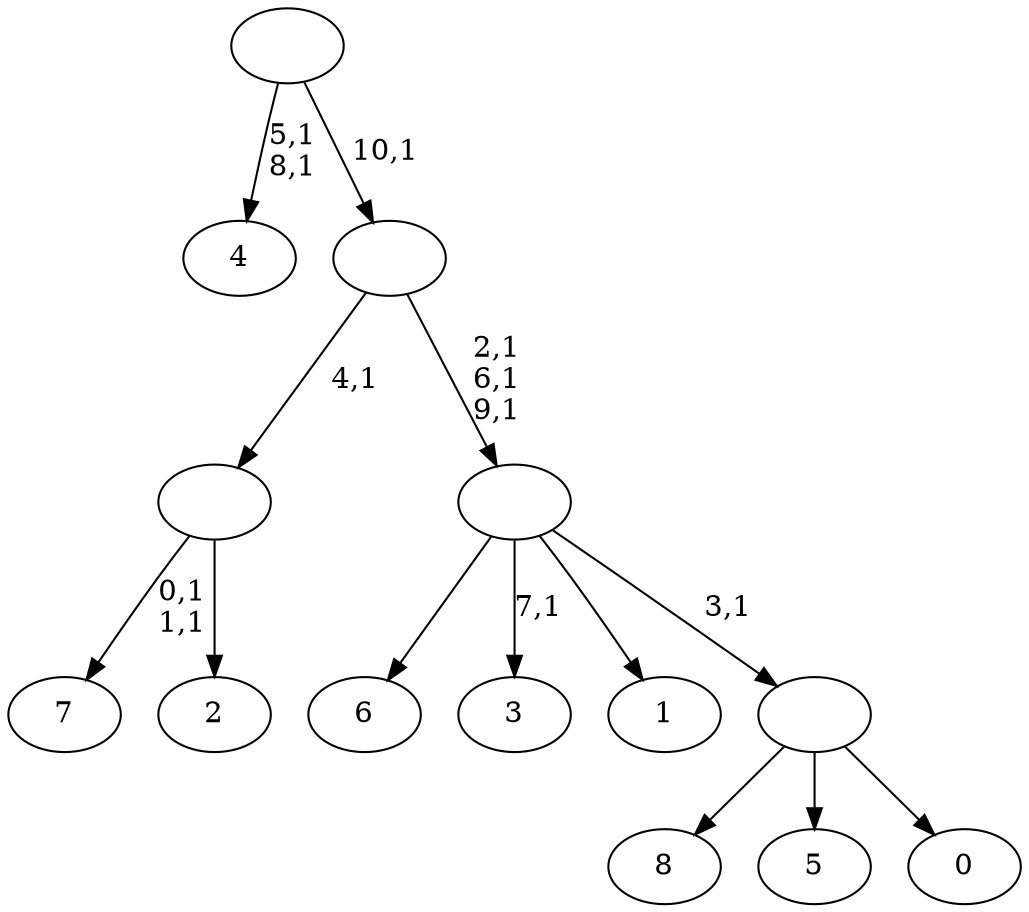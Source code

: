 digraph T {
	20 [label="8"]
	19 [label="7"]
	16 [label="6"]
	15 [label="5"]
	14 [label="4"]
	11 [label="3"]
	9 [label="2"]
	8 [label=""]
	7 [label="1"]
	6 [label="0"]
	5 [label=""]
	4 [label=""]
	1 [label=""]
	0 [label=""]
	8 -> 19 [label="0,1\n1,1"]
	8 -> 9 [label=""]
	5 -> 20 [label=""]
	5 -> 15 [label=""]
	5 -> 6 [label=""]
	4 -> 11 [label="7,1"]
	4 -> 16 [label=""]
	4 -> 7 [label=""]
	4 -> 5 [label="3,1"]
	1 -> 4 [label="2,1\n6,1\n9,1"]
	1 -> 8 [label="4,1"]
	0 -> 14 [label="5,1\n8,1"]
	0 -> 1 [label="10,1"]
}
